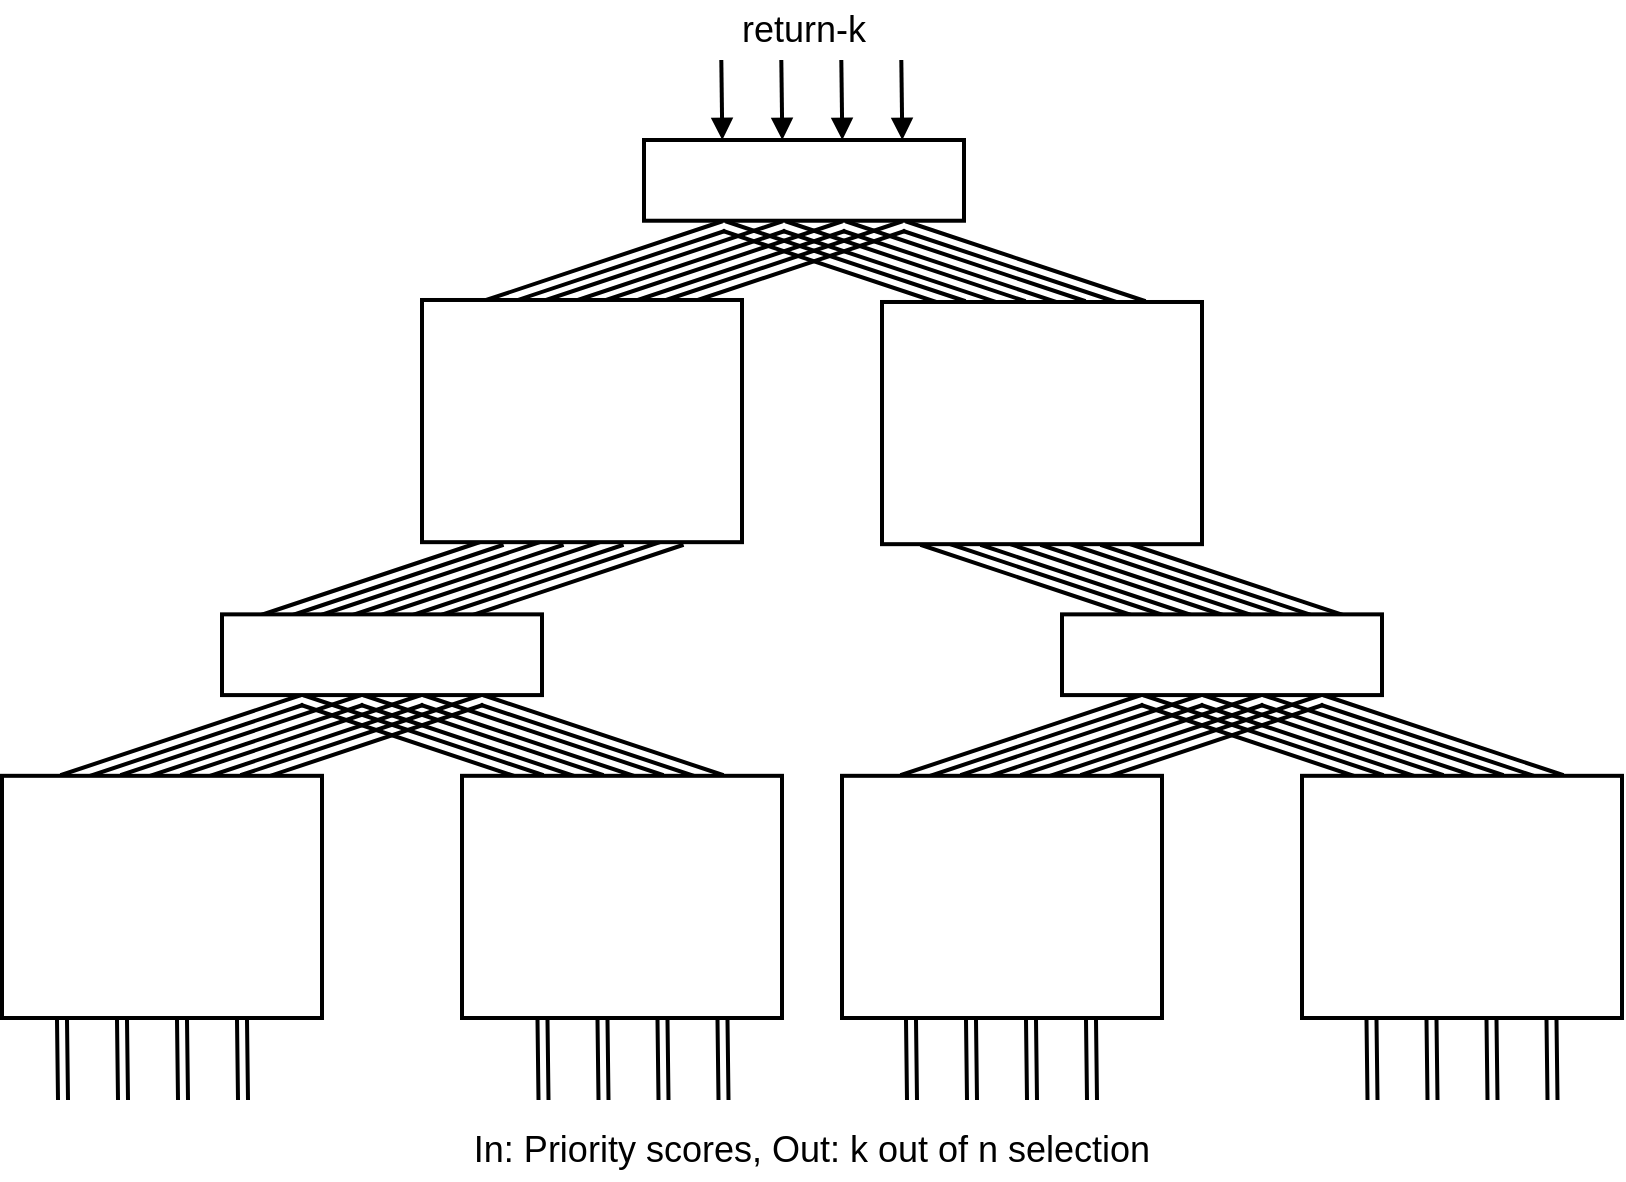 <mxfile version="24.2.2" type="github">
  <diagram name="Page-1" id="-WETygOvhYKLJvWQvo6D">
    <mxGraphModel dx="986" dy="602" grid="1" gridSize="10" guides="1" tooltips="1" connect="1" arrows="1" fold="1" page="1" pageScale="1" pageWidth="850" pageHeight="1100" math="0" shadow="0">
      <root>
        <mxCell id="0" />
        <mxCell id="1" parent="0" />
        <mxCell id="1y08PZAfGzx5HJ8WRer2-4" style="rounded=0;orthogonalLoop=1;jettySize=auto;html=1;exitX=0.5;exitY=0;exitDx=0;exitDy=0;entryX=0.5;entryY=1;entryDx=0;entryDy=0;endArrow=none;endFill=0;shape=link;strokeWidth=2;" edge="1" parent="1">
          <mxGeometry relative="1" as="geometry">
            <mxPoint x="100" y="480" as="sourcePoint" />
            <mxPoint x="220" y="440" as="targetPoint" />
          </mxGeometry>
        </mxCell>
        <mxCell id="1y08PZAfGzx5HJ8WRer2-5" style="rounded=0;orthogonalLoop=1;jettySize=auto;html=1;exitX=0.5;exitY=0;exitDx=0;exitDy=0;entryX=0.5;entryY=1;entryDx=0;entryDy=0;endArrow=none;endFill=0;shape=link;strokeWidth=2;" edge="1" parent="1">
          <mxGeometry relative="1" as="geometry">
            <mxPoint x="70" y="480" as="sourcePoint" />
            <mxPoint x="190" y="440" as="targetPoint" />
          </mxGeometry>
        </mxCell>
        <mxCell id="1y08PZAfGzx5HJ8WRer2-6" style="rounded=0;orthogonalLoop=1;jettySize=auto;html=1;exitX=0.5;exitY=0;exitDx=0;exitDy=0;entryX=0.5;entryY=1;entryDx=0;entryDy=0;endArrow=none;endFill=0;shape=link;strokeWidth=2;" edge="1" parent="1">
          <mxGeometry relative="1" as="geometry">
            <mxPoint x="160" y="480" as="sourcePoint" />
            <mxPoint x="280" y="440" as="targetPoint" />
          </mxGeometry>
        </mxCell>
        <mxCell id="1y08PZAfGzx5HJ8WRer2-7" style="rounded=0;orthogonalLoop=1;jettySize=auto;html=1;exitX=0.5;exitY=0;exitDx=0;exitDy=0;entryX=0.5;entryY=1;entryDx=0;entryDy=0;endArrow=none;endFill=0;shape=link;strokeWidth=2;" edge="1" parent="1">
          <mxGeometry relative="1" as="geometry">
            <mxPoint x="130" y="480" as="sourcePoint" />
            <mxPoint x="250" y="440" as="targetPoint" />
          </mxGeometry>
        </mxCell>
        <mxCell id="1y08PZAfGzx5HJ8WRer2-8" style="rounded=0;orthogonalLoop=1;jettySize=auto;html=1;exitX=0.5;exitY=0;exitDx=0;exitDy=0;entryX=0.5;entryY=1;entryDx=0;entryDy=0;endArrow=none;endFill=0;shape=link;strokeWidth=2;" edge="1" parent="1">
          <mxGeometry relative="1" as="geometry">
            <mxPoint x="370" y="480" as="sourcePoint" />
            <mxPoint x="250" y="440" as="targetPoint" />
          </mxGeometry>
        </mxCell>
        <mxCell id="1y08PZAfGzx5HJ8WRer2-10" style="rounded=0;orthogonalLoop=1;jettySize=auto;html=1;exitX=0.5;exitY=0;exitDx=0;exitDy=0;entryX=0.5;entryY=1;entryDx=0;entryDy=0;endArrow=none;endFill=0;shape=link;strokeWidth=2;" edge="1" parent="1">
          <mxGeometry relative="1" as="geometry">
            <mxPoint x="400" y="480" as="sourcePoint" />
            <mxPoint x="280" y="440" as="targetPoint" />
          </mxGeometry>
        </mxCell>
        <mxCell id="1y08PZAfGzx5HJ8WRer2-11" style="rounded=0;orthogonalLoop=1;jettySize=auto;html=1;exitX=0.5;exitY=0;exitDx=0;exitDy=0;entryX=0.5;entryY=1;entryDx=0;entryDy=0;endArrow=none;endFill=0;shape=link;strokeWidth=2;" edge="1" parent="1">
          <mxGeometry relative="1" as="geometry">
            <mxPoint x="310" y="480" as="sourcePoint" />
            <mxPoint x="190" y="440" as="targetPoint" />
          </mxGeometry>
        </mxCell>
        <mxCell id="1y08PZAfGzx5HJ8WRer2-12" style="rounded=0;orthogonalLoop=1;jettySize=auto;html=1;exitX=0.5;exitY=0;exitDx=0;exitDy=0;entryX=0.5;entryY=1;entryDx=0;entryDy=0;endArrow=none;endFill=0;shape=link;strokeWidth=2;" edge="1" parent="1">
          <mxGeometry relative="1" as="geometry">
            <mxPoint x="340" y="480" as="sourcePoint" />
            <mxPoint x="220" y="440" as="targetPoint" />
          </mxGeometry>
        </mxCell>
        <mxCell id="1y08PZAfGzx5HJ8WRer2-39" style="rounded=0;orthogonalLoop=1;jettySize=auto;html=1;entryX=0.5;entryY=1;entryDx=0;entryDy=0;endArrow=none;endFill=0;shape=link;endSize=0;startSize=0;sourcePerimeterSpacing=-4;targetPerimeterSpacing=7;strokeWidth=2;" edge="1" parent="1">
          <mxGeometry relative="1" as="geometry">
            <mxPoint x="555" y="640" as="sourcePoint" />
            <mxPoint x="554.5" y="600" as="targetPoint" />
          </mxGeometry>
        </mxCell>
        <mxCell id="1y08PZAfGzx5HJ8WRer2-40" style="rounded=0;orthogonalLoop=1;jettySize=auto;html=1;entryX=0.5;entryY=1;entryDx=0;entryDy=0;endArrow=none;endFill=0;shape=link;endSize=0;startSize=0;sourcePerimeterSpacing=-4;targetPerimeterSpacing=7;strokeWidth=2;" edge="1" parent="1">
          <mxGeometry relative="1" as="geometry">
            <mxPoint x="585" y="640" as="sourcePoint" />
            <mxPoint x="584.5" y="600" as="targetPoint" />
          </mxGeometry>
        </mxCell>
        <mxCell id="1y08PZAfGzx5HJ8WRer2-41" style="rounded=0;orthogonalLoop=1;jettySize=auto;html=1;entryX=0.5;entryY=1;entryDx=0;entryDy=0;endArrow=none;endFill=0;shape=link;endSize=0;startSize=0;sourcePerimeterSpacing=-4;targetPerimeterSpacing=7;strokeWidth=2;" edge="1" parent="1">
          <mxGeometry relative="1" as="geometry">
            <mxPoint x="495" y="640" as="sourcePoint" />
            <mxPoint x="494.5" y="600" as="targetPoint" />
          </mxGeometry>
        </mxCell>
        <mxCell id="1y08PZAfGzx5HJ8WRer2-42" style="rounded=0;orthogonalLoop=1;jettySize=auto;html=1;entryX=0.5;entryY=1;entryDx=0;entryDy=0;endArrow=none;endFill=0;shape=link;endSize=0;startSize=0;sourcePerimeterSpacing=-4;targetPerimeterSpacing=7;strokeWidth=2;" edge="1" parent="1">
          <mxGeometry relative="1" as="geometry">
            <mxPoint x="525" y="640" as="sourcePoint" />
            <mxPoint x="524.5" y="600" as="targetPoint" />
          </mxGeometry>
        </mxCell>
        <mxCell id="1y08PZAfGzx5HJ8WRer2-43" style="rounded=0;orthogonalLoop=1;jettySize=auto;html=1;exitX=0.5;exitY=0;exitDx=0;exitDy=0;entryX=0.5;entryY=1;entryDx=0;entryDy=0;endArrow=none;endFill=0;shape=link;strokeWidth=2;" edge="1" parent="1">
          <mxGeometry relative="1" as="geometry">
            <mxPoint x="230" y="400" as="sourcePoint" />
            <mxPoint x="350" y="360" as="targetPoint" />
          </mxGeometry>
        </mxCell>
        <mxCell id="1y08PZAfGzx5HJ8WRer2-44" style="rounded=0;orthogonalLoop=1;jettySize=auto;html=1;exitX=0.5;exitY=0;exitDx=0;exitDy=0;entryX=0.5;entryY=1;entryDx=0;entryDy=0;endArrow=none;endFill=0;shape=link;strokeWidth=2;" edge="1" parent="1">
          <mxGeometry relative="1" as="geometry">
            <mxPoint x="260" y="400" as="sourcePoint" />
            <mxPoint x="380" y="360" as="targetPoint" />
          </mxGeometry>
        </mxCell>
        <mxCell id="1y08PZAfGzx5HJ8WRer2-45" style="rounded=0;orthogonalLoop=1;jettySize=auto;html=1;exitX=0.5;exitY=0;exitDx=0;exitDy=0;entryX=0.5;entryY=1;entryDx=0;entryDy=0;endArrow=none;endFill=0;shape=link;strokeWidth=2;" edge="1" parent="1">
          <mxGeometry relative="1" as="geometry">
            <mxPoint x="170" y="400" as="sourcePoint" />
            <mxPoint x="290" y="360" as="targetPoint" />
          </mxGeometry>
        </mxCell>
        <mxCell id="1y08PZAfGzx5HJ8WRer2-46" style="rounded=0;orthogonalLoop=1;jettySize=auto;html=1;exitX=0.5;exitY=0;exitDx=0;exitDy=0;entryX=0.5;entryY=1;entryDx=0;entryDy=0;endArrow=none;endFill=0;shape=link;strokeWidth=2;" edge="1" parent="1">
          <mxGeometry relative="1" as="geometry">
            <mxPoint x="200" y="400" as="sourcePoint" />
            <mxPoint x="320" y="360" as="targetPoint" />
          </mxGeometry>
        </mxCell>
        <mxCell id="1y08PZAfGzx5HJ8WRer2-28" style="rounded=0;orthogonalLoop=1;jettySize=auto;html=1;exitX=0.5;exitY=0;exitDx=0;exitDy=0;entryX=0.5;entryY=1;entryDx=0;entryDy=0;endArrow=none;endFill=0;shape=link;strokeWidth=2;" edge="1" parent="1">
          <mxGeometry relative="1" as="geometry">
            <mxPoint x="311" y="243" as="sourcePoint" />
            <mxPoint x="431" y="203" as="targetPoint" />
          </mxGeometry>
        </mxCell>
        <mxCell id="1y08PZAfGzx5HJ8WRer2-31" style="rounded=0;orthogonalLoop=1;jettySize=auto;html=1;exitX=0.5;exitY=0;exitDx=0;exitDy=0;entryX=0.5;entryY=1;entryDx=0;entryDy=0;endArrow=none;endFill=0;shape=link;strokeWidth=2;" edge="1" parent="1">
          <mxGeometry relative="1" as="geometry">
            <mxPoint x="281" y="243" as="sourcePoint" />
            <mxPoint x="401" y="203" as="targetPoint" />
          </mxGeometry>
        </mxCell>
        <mxCell id="1y08PZAfGzx5HJ8WRer2-32" style="rounded=0;orthogonalLoop=1;jettySize=auto;html=1;exitX=0.5;exitY=0;exitDx=0;exitDy=0;entryX=0.5;entryY=1;entryDx=0;entryDy=0;endArrow=none;endFill=0;shape=link;strokeWidth=2;" edge="1" parent="1">
          <mxGeometry relative="1" as="geometry">
            <mxPoint x="371" y="243" as="sourcePoint" />
            <mxPoint x="491" y="203" as="targetPoint" />
          </mxGeometry>
        </mxCell>
        <mxCell id="1y08PZAfGzx5HJ8WRer2-33" style="rounded=0;orthogonalLoop=1;jettySize=auto;html=1;exitX=0.5;exitY=0;exitDx=0;exitDy=0;entryX=0.5;entryY=1;entryDx=0;entryDy=0;endArrow=none;endFill=0;shape=link;strokeWidth=2;" edge="1" parent="1">
          <mxGeometry relative="1" as="geometry">
            <mxPoint x="341" y="243" as="sourcePoint" />
            <mxPoint x="461" y="203" as="targetPoint" />
          </mxGeometry>
        </mxCell>
        <mxCell id="1y08PZAfGzx5HJ8WRer2-34" style="rounded=0;orthogonalLoop=1;jettySize=auto;html=1;exitX=0.5;exitY=0;exitDx=0;exitDy=0;entryX=0.5;entryY=1;entryDx=0;entryDy=0;endArrow=none;endFill=0;shape=link;strokeWidth=2;" edge="1" parent="1">
          <mxGeometry relative="1" as="geometry">
            <mxPoint x="581" y="243" as="sourcePoint" />
            <mxPoint x="461" y="203" as="targetPoint" />
          </mxGeometry>
        </mxCell>
        <mxCell id="1y08PZAfGzx5HJ8WRer2-36" style="rounded=0;orthogonalLoop=1;jettySize=auto;html=1;exitX=0.5;exitY=0;exitDx=0;exitDy=0;entryX=0.5;entryY=1;entryDx=0;entryDy=0;endArrow=none;endFill=0;shape=link;strokeWidth=2;" edge="1" parent="1">
          <mxGeometry relative="1" as="geometry">
            <mxPoint x="611" y="243" as="sourcePoint" />
            <mxPoint x="491" y="203" as="targetPoint" />
          </mxGeometry>
        </mxCell>
        <mxCell id="1y08PZAfGzx5HJ8WRer2-37" style="rounded=0;orthogonalLoop=1;jettySize=auto;html=1;exitX=0.5;exitY=0;exitDx=0;exitDy=0;entryX=0.5;entryY=1;entryDx=0;entryDy=0;endArrow=none;endFill=0;shape=link;strokeWidth=2;" edge="1" parent="1">
          <mxGeometry relative="1" as="geometry">
            <mxPoint x="521" y="243" as="sourcePoint" />
            <mxPoint x="401" y="203" as="targetPoint" />
          </mxGeometry>
        </mxCell>
        <mxCell id="1y08PZAfGzx5HJ8WRer2-38" style="rounded=0;orthogonalLoop=1;jettySize=auto;html=1;exitX=0.5;exitY=0;exitDx=0;exitDy=0;entryX=0.5;entryY=1;entryDx=0;entryDy=0;endArrow=none;endFill=0;shape=link;strokeWidth=2;" edge="1" parent="1">
          <mxGeometry relative="1" as="geometry">
            <mxPoint x="551" y="243" as="sourcePoint" />
            <mxPoint x="431" y="203" as="targetPoint" />
          </mxGeometry>
        </mxCell>
        <mxCell id="1y08PZAfGzx5HJ8WRer2-16" style="rounded=0;orthogonalLoop=1;jettySize=auto;html=1;exitX=0.5;exitY=0;exitDx=0;exitDy=0;entryX=0.5;entryY=1;entryDx=0;entryDy=0;endArrow=none;endFill=0;shape=link;strokeWidth=2;" edge="1" parent="1">
          <mxGeometry relative="1" as="geometry">
            <mxPoint x="520" y="480" as="sourcePoint" />
            <mxPoint x="640" y="440" as="targetPoint" />
          </mxGeometry>
        </mxCell>
        <mxCell id="1y08PZAfGzx5HJ8WRer2-19" style="rounded=0;orthogonalLoop=1;jettySize=auto;html=1;exitX=0.5;exitY=0;exitDx=0;exitDy=0;entryX=0.5;entryY=1;entryDx=0;entryDy=0;endArrow=none;endFill=0;shape=link;strokeWidth=2;" edge="1" parent="1">
          <mxGeometry relative="1" as="geometry">
            <mxPoint x="490" y="480" as="sourcePoint" />
            <mxPoint x="610" y="440" as="targetPoint" />
          </mxGeometry>
        </mxCell>
        <mxCell id="1y08PZAfGzx5HJ8WRer2-20" style="rounded=0;orthogonalLoop=1;jettySize=auto;html=1;exitX=0.5;exitY=0;exitDx=0;exitDy=0;entryX=0.5;entryY=1;entryDx=0;entryDy=0;endArrow=none;endFill=0;shape=link;strokeWidth=2;" edge="1" parent="1">
          <mxGeometry relative="1" as="geometry">
            <mxPoint x="580" y="480" as="sourcePoint" />
            <mxPoint x="700" y="440" as="targetPoint" />
          </mxGeometry>
        </mxCell>
        <mxCell id="1y08PZAfGzx5HJ8WRer2-21" style="rounded=0;orthogonalLoop=1;jettySize=auto;html=1;exitX=0.5;exitY=0;exitDx=0;exitDy=0;entryX=0.5;entryY=1;entryDx=0;entryDy=0;endArrow=none;endFill=0;shape=link;strokeWidth=2;" edge="1" parent="1">
          <mxGeometry relative="1" as="geometry">
            <mxPoint x="550" y="480" as="sourcePoint" />
            <mxPoint x="670" y="440" as="targetPoint" />
          </mxGeometry>
        </mxCell>
        <mxCell id="1y08PZAfGzx5HJ8WRer2-22" style="rounded=0;orthogonalLoop=1;jettySize=auto;html=1;exitX=0.5;exitY=0;exitDx=0;exitDy=0;entryX=0.5;entryY=1;entryDx=0;entryDy=0;endArrow=none;endFill=0;shape=link;strokeWidth=2;" edge="1" parent="1">
          <mxGeometry relative="1" as="geometry">
            <mxPoint x="790" y="480" as="sourcePoint" />
            <mxPoint x="670" y="440" as="targetPoint" />
          </mxGeometry>
        </mxCell>
        <mxCell id="1y08PZAfGzx5HJ8WRer2-24" style="rounded=0;orthogonalLoop=1;jettySize=auto;html=1;exitX=0.5;exitY=0;exitDx=0;exitDy=0;entryX=0.5;entryY=1;entryDx=0;entryDy=0;endArrow=none;endFill=0;shape=link;strokeWidth=2;" edge="1" parent="1">
          <mxGeometry relative="1" as="geometry">
            <mxPoint x="820" y="480" as="sourcePoint" />
            <mxPoint x="700" y="440" as="targetPoint" />
          </mxGeometry>
        </mxCell>
        <mxCell id="1y08PZAfGzx5HJ8WRer2-25" style="rounded=0;orthogonalLoop=1;jettySize=auto;html=1;exitX=0.5;exitY=0;exitDx=0;exitDy=0;entryX=0.5;entryY=1;entryDx=0;entryDy=0;endArrow=none;endFill=0;shape=link;strokeWidth=2;" edge="1" parent="1">
          <mxGeometry relative="1" as="geometry">
            <mxPoint x="730" y="480" as="sourcePoint" />
            <mxPoint x="610" y="440" as="targetPoint" />
          </mxGeometry>
        </mxCell>
        <mxCell id="1y08PZAfGzx5HJ8WRer2-26" style="rounded=0;orthogonalLoop=1;jettySize=auto;html=1;exitX=0.5;exitY=0;exitDx=0;exitDy=0;entryX=0.5;entryY=1;entryDx=0;entryDy=0;endArrow=none;endFill=0;shape=link;strokeWidth=2;" edge="1" parent="1">
          <mxGeometry relative="1" as="geometry">
            <mxPoint x="760" y="480" as="sourcePoint" />
            <mxPoint x="640" y="440" as="targetPoint" />
          </mxGeometry>
        </mxCell>
        <mxCell id="1y08PZAfGzx5HJ8WRer2-55" style="rounded=0;orthogonalLoop=1;jettySize=auto;html=1;entryX=0.5;entryY=1;entryDx=0;entryDy=0;endArrow=none;endFill=0;shape=link;endSize=0;startSize=0;sourcePerimeterSpacing=-4;targetPerimeterSpacing=7;strokeWidth=2;" edge="1" parent="1">
          <mxGeometry relative="1" as="geometry">
            <mxPoint x="785.25" y="640" as="sourcePoint" />
            <mxPoint x="784.75" y="600" as="targetPoint" />
          </mxGeometry>
        </mxCell>
        <mxCell id="1y08PZAfGzx5HJ8WRer2-56" style="rounded=0;orthogonalLoop=1;jettySize=auto;html=1;entryX=0.5;entryY=1;entryDx=0;entryDy=0;endArrow=none;endFill=0;shape=link;endSize=0;startSize=0;sourcePerimeterSpacing=-4;targetPerimeterSpacing=7;strokeWidth=2;" edge="1" parent="1">
          <mxGeometry relative="1" as="geometry">
            <mxPoint x="815.25" y="640" as="sourcePoint" />
            <mxPoint x="814.75" y="600" as="targetPoint" />
          </mxGeometry>
        </mxCell>
        <mxCell id="1y08PZAfGzx5HJ8WRer2-57" style="rounded=0;orthogonalLoop=1;jettySize=auto;html=1;entryX=0.5;entryY=1;entryDx=0;entryDy=0;endArrow=none;endFill=0;shape=link;endSize=0;startSize=0;sourcePerimeterSpacing=-4;targetPerimeterSpacing=7;strokeWidth=2;" edge="1" parent="1">
          <mxGeometry relative="1" as="geometry">
            <mxPoint x="725.25" y="640" as="sourcePoint" />
            <mxPoint x="724.75" y="600" as="targetPoint" />
          </mxGeometry>
        </mxCell>
        <mxCell id="1y08PZAfGzx5HJ8WRer2-58" style="rounded=0;orthogonalLoop=1;jettySize=auto;html=1;entryX=0.5;entryY=1;entryDx=0;entryDy=0;endArrow=none;endFill=0;shape=link;endSize=0;startSize=0;sourcePerimeterSpacing=-4;targetPerimeterSpacing=7;strokeWidth=2;" edge="1" parent="1">
          <mxGeometry relative="1" as="geometry">
            <mxPoint x="755.25" y="640" as="sourcePoint" />
            <mxPoint x="754.75" y="600" as="targetPoint" />
          </mxGeometry>
        </mxCell>
        <mxCell id="1y08PZAfGzx5HJ8WRer2-59" style="rounded=0;orthogonalLoop=1;jettySize=auto;html=1;entryX=0.5;entryY=1;entryDx=0;entryDy=0;endArrow=none;endFill=0;shape=link;endSize=0;startSize=0;sourcePerimeterSpacing=-4;targetPerimeterSpacing=7;strokeWidth=2;" edge="1" parent="1">
          <mxGeometry relative="1" as="geometry">
            <mxPoint x="130.5" y="640" as="sourcePoint" />
            <mxPoint x="130" y="600" as="targetPoint" />
          </mxGeometry>
        </mxCell>
        <mxCell id="1y08PZAfGzx5HJ8WRer2-60" style="rounded=0;orthogonalLoop=1;jettySize=auto;html=1;entryX=0.5;entryY=1;entryDx=0;entryDy=0;endArrow=none;endFill=0;shape=link;endSize=0;startSize=0;sourcePerimeterSpacing=-4;targetPerimeterSpacing=7;strokeWidth=2;" edge="1" parent="1">
          <mxGeometry relative="1" as="geometry">
            <mxPoint x="160.5" y="640" as="sourcePoint" />
            <mxPoint x="160" y="600" as="targetPoint" />
          </mxGeometry>
        </mxCell>
        <mxCell id="1y08PZAfGzx5HJ8WRer2-61" style="rounded=0;orthogonalLoop=1;jettySize=auto;html=1;entryX=0.5;entryY=1;entryDx=0;entryDy=0;endArrow=none;endFill=0;shape=link;endSize=0;startSize=0;sourcePerimeterSpacing=-4;targetPerimeterSpacing=7;strokeWidth=2;" edge="1" parent="1">
          <mxGeometry relative="1" as="geometry">
            <mxPoint x="70.5" y="640" as="sourcePoint" />
            <mxPoint x="70" y="600" as="targetPoint" />
          </mxGeometry>
        </mxCell>
        <mxCell id="1y08PZAfGzx5HJ8WRer2-62" style="rounded=0;orthogonalLoop=1;jettySize=auto;html=1;entryX=0.5;entryY=1;entryDx=0;entryDy=0;endArrow=none;endFill=0;shape=link;endSize=0;startSize=0;sourcePerimeterSpacing=-4;targetPerimeterSpacing=7;strokeWidth=2;" edge="1" parent="1">
          <mxGeometry relative="1" as="geometry">
            <mxPoint x="100.5" y="640" as="sourcePoint" />
            <mxPoint x="100" y="600" as="targetPoint" />
          </mxGeometry>
        </mxCell>
        <mxCell id="1y08PZAfGzx5HJ8WRer2-63" style="rounded=0;orthogonalLoop=1;jettySize=auto;html=1;entryX=0.5;entryY=1;entryDx=0;entryDy=0;endArrow=none;endFill=0;shape=link;endSize=0;startSize=0;sourcePerimeterSpacing=-4;targetPerimeterSpacing=7;strokeWidth=2;" edge="1" parent="1">
          <mxGeometry relative="1" as="geometry">
            <mxPoint x="370.75" y="640" as="sourcePoint" />
            <mxPoint x="370.25" y="600" as="targetPoint" />
          </mxGeometry>
        </mxCell>
        <mxCell id="1y08PZAfGzx5HJ8WRer2-64" style="rounded=0;orthogonalLoop=1;jettySize=auto;html=1;entryX=0.5;entryY=1;entryDx=0;entryDy=0;endArrow=none;endFill=0;shape=link;endSize=0;startSize=0;sourcePerimeterSpacing=-4;targetPerimeterSpacing=7;strokeWidth=2;" edge="1" parent="1">
          <mxGeometry relative="1" as="geometry">
            <mxPoint x="400.75" y="640" as="sourcePoint" />
            <mxPoint x="400.25" y="600" as="targetPoint" />
          </mxGeometry>
        </mxCell>
        <mxCell id="1y08PZAfGzx5HJ8WRer2-65" style="rounded=0;orthogonalLoop=1;jettySize=auto;html=1;entryX=0.5;entryY=1;entryDx=0;entryDy=0;endArrow=none;endFill=0;shape=link;endSize=0;startSize=0;sourcePerimeterSpacing=-4;targetPerimeterSpacing=7;strokeWidth=2;" edge="1" parent="1">
          <mxGeometry relative="1" as="geometry">
            <mxPoint x="310.75" y="640" as="sourcePoint" />
            <mxPoint x="310.25" y="600" as="targetPoint" />
          </mxGeometry>
        </mxCell>
        <mxCell id="1y08PZAfGzx5HJ8WRer2-66" style="rounded=0;orthogonalLoop=1;jettySize=auto;html=1;entryX=0.5;entryY=1;entryDx=0;entryDy=0;endArrow=none;endFill=0;shape=link;endSize=0;startSize=0;sourcePerimeterSpacing=-4;targetPerimeterSpacing=7;strokeWidth=2;" edge="1" parent="1">
          <mxGeometry relative="1" as="geometry">
            <mxPoint x="340.75" y="640" as="sourcePoint" />
            <mxPoint x="340.25" y="600" as="targetPoint" />
          </mxGeometry>
        </mxCell>
        <mxCell id="1y08PZAfGzx5HJ8WRer2-67" style="rounded=0;orthogonalLoop=1;jettySize=auto;html=1;exitX=0.5;exitY=0;exitDx=0;exitDy=0;entryX=0.5;entryY=1;entryDx=0;entryDy=0;endArrow=none;endFill=0;shape=link;strokeWidth=2;" edge="1" parent="1">
          <mxGeometry relative="1" as="geometry">
            <mxPoint x="680" y="400" as="sourcePoint" />
            <mxPoint x="560" y="360" as="targetPoint" />
          </mxGeometry>
        </mxCell>
        <mxCell id="1y08PZAfGzx5HJ8WRer2-68" style="rounded=0;orthogonalLoop=1;jettySize=auto;html=1;exitX=0.5;exitY=0;exitDx=0;exitDy=0;entryX=0.5;entryY=1;entryDx=0;entryDy=0;endArrow=none;endFill=0;shape=link;strokeWidth=2;" edge="1" parent="1">
          <mxGeometry relative="1" as="geometry">
            <mxPoint x="710" y="400" as="sourcePoint" />
            <mxPoint x="590" y="360" as="targetPoint" />
          </mxGeometry>
        </mxCell>
        <mxCell id="1y08PZAfGzx5HJ8WRer2-69" style="rounded=0;orthogonalLoop=1;jettySize=auto;html=1;exitX=0.5;exitY=0;exitDx=0;exitDy=0;entryX=0.5;entryY=1;entryDx=0;entryDy=0;endArrow=none;endFill=0;shape=link;strokeWidth=2;" edge="1" parent="1">
          <mxGeometry relative="1" as="geometry">
            <mxPoint x="620" y="400" as="sourcePoint" />
            <mxPoint x="500" y="360" as="targetPoint" />
          </mxGeometry>
        </mxCell>
        <mxCell id="1y08PZAfGzx5HJ8WRer2-70" style="rounded=0;orthogonalLoop=1;jettySize=auto;html=1;exitX=0.5;exitY=0;exitDx=0;exitDy=0;entryX=0.5;entryY=1;entryDx=0;entryDy=0;endArrow=none;endFill=0;shape=link;strokeWidth=2;" edge="1" parent="1">
          <mxGeometry relative="1" as="geometry">
            <mxPoint x="650" y="400" as="sourcePoint" />
            <mxPoint x="530" y="360" as="targetPoint" />
          </mxGeometry>
        </mxCell>
        <mxCell id="1y08PZAfGzx5HJ8WRer2-1" value="" style="rounded=0;whiteSpace=wrap;html=1;strokeWidth=2;" vertex="1" parent="1">
          <mxGeometry x="40" y="477.909" width="160" height="121.091" as="geometry" />
        </mxCell>
        <mxCell id="1y08PZAfGzx5HJ8WRer2-2" value="" style="rounded=0;whiteSpace=wrap;html=1;strokeWidth=2;" vertex="1" parent="1">
          <mxGeometry x="150" y="397.182" width="160" height="40.364" as="geometry" />
        </mxCell>
        <mxCell id="1y08PZAfGzx5HJ8WRer2-9" value="" style="rounded=0;whiteSpace=wrap;html=1;strokeWidth=2;" vertex="1" parent="1">
          <mxGeometry x="270" y="477.909" width="160" height="121.091" as="geometry" />
        </mxCell>
        <mxCell id="1y08PZAfGzx5HJ8WRer2-29" value="" style="rounded=0;whiteSpace=wrap;html=1;strokeWidth=2;" vertex="1" parent="1">
          <mxGeometry x="250" y="239.997" width="160" height="121.091" as="geometry" />
        </mxCell>
        <mxCell id="1y08PZAfGzx5HJ8WRer2-30" value="" style="rounded=0;whiteSpace=wrap;html=1;strokeWidth=2;" vertex="1" parent="1">
          <mxGeometry x="361" y="160" width="160" height="40.364" as="geometry" />
        </mxCell>
        <mxCell id="1y08PZAfGzx5HJ8WRer2-35" value="" style="rounded=0;whiteSpace=wrap;html=1;strokeWidth=2;" vertex="1" parent="1">
          <mxGeometry x="480" y="240.997" width="160" height="121.091" as="geometry" />
        </mxCell>
        <mxCell id="1y08PZAfGzx5HJ8WRer2-17" value="" style="rounded=0;whiteSpace=wrap;html=1;strokeWidth=2;" vertex="1" parent="1">
          <mxGeometry x="460" y="477.909" width="160" height="121.091" as="geometry" />
        </mxCell>
        <mxCell id="1y08PZAfGzx5HJ8WRer2-18" value="" style="rounded=0;whiteSpace=wrap;html=1;strokeWidth=2;" vertex="1" parent="1">
          <mxGeometry x="570" y="397.182" width="160" height="40.364" as="geometry" />
        </mxCell>
        <mxCell id="1y08PZAfGzx5HJ8WRer2-23" value="" style="rounded=0;whiteSpace=wrap;html=1;strokeWidth=2;" vertex="1" parent="1">
          <mxGeometry x="690" y="477.909" width="160" height="121.091" as="geometry" />
        </mxCell>
        <mxCell id="1y08PZAfGzx5HJ8WRer2-72" value="In: Priority scores, Out: k out of n selection" style="text;html=1;align=center;verticalAlign=middle;whiteSpace=wrap;rounded=0;fontSize=18;" vertex="1" parent="1">
          <mxGeometry x="250" y="650" width="390" height="30" as="geometry" />
        </mxCell>
        <mxCell id="1y08PZAfGzx5HJ8WRer2-74" style="rounded=0;orthogonalLoop=1;jettySize=auto;html=1;entryX=0.5;entryY=1;entryDx=0;entryDy=0;endArrow=none;endFill=0;sourcePerimeterSpacing=-4;targetPerimeterSpacing=7;strokeWidth=2;startArrow=block;startFill=1;" edge="1" parent="1">
          <mxGeometry relative="1" as="geometry">
            <mxPoint x="460.16" y="160" as="sourcePoint" />
            <mxPoint x="459.66" y="120.0" as="targetPoint" />
          </mxGeometry>
        </mxCell>
        <mxCell id="1y08PZAfGzx5HJ8WRer2-75" style="rounded=0;orthogonalLoop=1;jettySize=auto;html=1;entryX=0.5;entryY=1;entryDx=0;entryDy=0;endArrow=none;endFill=0;sourcePerimeterSpacing=-4;targetPerimeterSpacing=7;strokeWidth=2;startArrow=block;startFill=1;" edge="1" parent="1">
          <mxGeometry relative="1" as="geometry">
            <mxPoint x="490.16" y="160" as="sourcePoint" />
            <mxPoint x="489.66" y="120.0" as="targetPoint" />
          </mxGeometry>
        </mxCell>
        <mxCell id="1y08PZAfGzx5HJ8WRer2-76" style="rounded=0;orthogonalLoop=1;jettySize=auto;html=1;entryX=0.5;entryY=1;entryDx=0;entryDy=0;endArrow=none;endFill=0;sourcePerimeterSpacing=-4;targetPerimeterSpacing=7;strokeWidth=2;startArrow=block;startFill=1;" edge="1" parent="1">
          <mxGeometry relative="1" as="geometry">
            <mxPoint x="400.16" y="160" as="sourcePoint" />
            <mxPoint x="399.66" y="120.0" as="targetPoint" />
          </mxGeometry>
        </mxCell>
        <mxCell id="1y08PZAfGzx5HJ8WRer2-77" style="rounded=0;orthogonalLoop=1;jettySize=auto;html=1;entryX=0.5;entryY=1;entryDx=0;entryDy=0;endArrow=none;endFill=0;sourcePerimeterSpacing=-4;targetPerimeterSpacing=7;strokeWidth=2;startArrow=block;startFill=1;" edge="1" parent="1">
          <mxGeometry relative="1" as="geometry">
            <mxPoint x="430.16" y="160" as="sourcePoint" />
            <mxPoint x="429.66" y="120.0" as="targetPoint" />
          </mxGeometry>
        </mxCell>
        <mxCell id="1y08PZAfGzx5HJ8WRer2-78" value="return-k" style="text;html=1;align=center;verticalAlign=middle;whiteSpace=wrap;rounded=0;fontSize=18;" vertex="1" parent="1">
          <mxGeometry x="246" y="90" width="390" height="30" as="geometry" />
        </mxCell>
      </root>
    </mxGraphModel>
  </diagram>
</mxfile>

